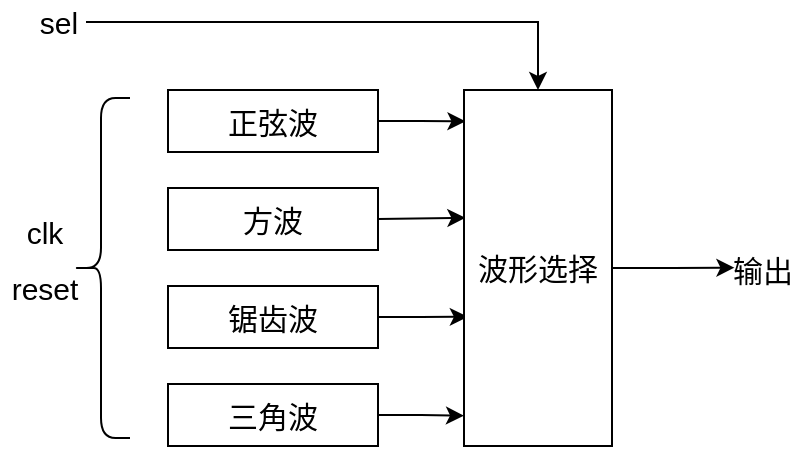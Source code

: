 <mxfile version="14.8.1" type="github">
  <diagram id="EmQxWOLAP1KOGbFc_6uW" name="第 1 页">
    <mxGraphModel dx="652" dy="372" grid="0" gridSize="10" guides="1" tooltips="1" connect="1" arrows="1" fold="1" page="1" pageScale="1" pageWidth="850" pageHeight="1100" math="0" shadow="0">
      <root>
        <mxCell id="0" />
        <mxCell id="1" parent="0" />
        <mxCell id="tdaSqgqJv0ToJrnUqmQ8-7" style="edgeStyle=orthogonalEdgeStyle;rounded=0;orthogonalLoop=1;jettySize=auto;html=1;exitX=1;exitY=0.5;exitDx=0;exitDy=0;entryX=0.01;entryY=0.088;entryDx=0;entryDy=0;entryPerimeter=0;fontSize=15;" edge="1" parent="1" source="tdaSqgqJv0ToJrnUqmQ8-1" target="tdaSqgqJv0ToJrnUqmQ8-5">
          <mxGeometry relative="1" as="geometry" />
        </mxCell>
        <mxCell id="tdaSqgqJv0ToJrnUqmQ8-1" value="正弦波" style="rounded=0;whiteSpace=wrap;html=1;fontSize=15;" vertex="1" parent="1">
          <mxGeometry x="277" y="195" width="105" height="31" as="geometry" />
        </mxCell>
        <mxCell id="tdaSqgqJv0ToJrnUqmQ8-8" style="edgeStyle=orthogonalEdgeStyle;rounded=0;orthogonalLoop=1;jettySize=auto;html=1;exitX=1;exitY=0.5;exitDx=0;exitDy=0;entryX=0.01;entryY=0.359;entryDx=0;entryDy=0;entryPerimeter=0;fontSize=15;" edge="1" parent="1" source="tdaSqgqJv0ToJrnUqmQ8-2" target="tdaSqgqJv0ToJrnUqmQ8-5">
          <mxGeometry relative="1" as="geometry">
            <Array as="points">
              <mxPoint x="426" y="260" />
            </Array>
          </mxGeometry>
        </mxCell>
        <mxCell id="tdaSqgqJv0ToJrnUqmQ8-2" value="方波" style="rounded=0;whiteSpace=wrap;html=1;fontSize=15;" vertex="1" parent="1">
          <mxGeometry x="277" y="244" width="105" height="31" as="geometry" />
        </mxCell>
        <mxCell id="tdaSqgqJv0ToJrnUqmQ8-11" style="edgeStyle=orthogonalEdgeStyle;rounded=0;orthogonalLoop=1;jettySize=auto;html=1;exitX=1;exitY=0.5;exitDx=0;exitDy=0;entryX=0.026;entryY=0.637;entryDx=0;entryDy=0;entryPerimeter=0;fontSize=15;" edge="1" parent="1" source="tdaSqgqJv0ToJrnUqmQ8-3" target="tdaSqgqJv0ToJrnUqmQ8-5">
          <mxGeometry relative="1" as="geometry" />
        </mxCell>
        <mxCell id="tdaSqgqJv0ToJrnUqmQ8-3" value="锯齿波" style="rounded=0;whiteSpace=wrap;html=1;fontSize=15;" vertex="1" parent="1">
          <mxGeometry x="277" y="293" width="105" height="31" as="geometry" />
        </mxCell>
        <mxCell id="tdaSqgqJv0ToJrnUqmQ8-10" style="edgeStyle=orthogonalEdgeStyle;rounded=0;orthogonalLoop=1;jettySize=auto;html=1;exitX=1;exitY=0.5;exitDx=0;exitDy=0;entryX=0;entryY=0.915;entryDx=0;entryDy=0;entryPerimeter=0;fontSize=15;" edge="1" parent="1" source="tdaSqgqJv0ToJrnUqmQ8-4" target="tdaSqgqJv0ToJrnUqmQ8-5">
          <mxGeometry relative="1" as="geometry" />
        </mxCell>
        <mxCell id="tdaSqgqJv0ToJrnUqmQ8-4" value="三角波" style="rounded=0;whiteSpace=wrap;html=1;fontSize=15;" vertex="1" parent="1">
          <mxGeometry x="277" y="342" width="105" height="31" as="geometry" />
        </mxCell>
        <mxCell id="tdaSqgqJv0ToJrnUqmQ8-14" style="edgeStyle=orthogonalEdgeStyle;rounded=0;orthogonalLoop=1;jettySize=auto;html=1;exitX=1;exitY=0.5;exitDx=0;exitDy=0;fontSize=15;" edge="1" parent="1" source="tdaSqgqJv0ToJrnUqmQ8-5">
          <mxGeometry relative="1" as="geometry">
            <mxPoint x="560.222" y="283.833" as="targetPoint" />
          </mxGeometry>
        </mxCell>
        <mxCell id="tdaSqgqJv0ToJrnUqmQ8-5" value="波形选择" style="rounded=0;whiteSpace=wrap;html=1;fontSize=15;" vertex="1" parent="1">
          <mxGeometry x="425" y="195" width="74" height="178" as="geometry" />
        </mxCell>
        <mxCell id="tdaSqgqJv0ToJrnUqmQ8-13" style="edgeStyle=orthogonalEdgeStyle;rounded=0;orthogonalLoop=1;jettySize=auto;html=1;entryX=0.5;entryY=0;entryDx=0;entryDy=0;fontSize=15;" edge="1" parent="1" source="tdaSqgqJv0ToJrnUqmQ8-12" target="tdaSqgqJv0ToJrnUqmQ8-5">
          <mxGeometry relative="1" as="geometry" />
        </mxCell>
        <mxCell id="tdaSqgqJv0ToJrnUqmQ8-12" value="sel" style="text;html=1;align=center;verticalAlign=middle;resizable=0;points=[];autosize=1;strokeColor=none;fontSize=15;" vertex="1" parent="1">
          <mxGeometry x="207" y="150" width="29" height="22" as="geometry" />
        </mxCell>
        <mxCell id="tdaSqgqJv0ToJrnUqmQ8-15" value="输出" style="text;html=1;align=center;verticalAlign=middle;resizable=0;points=[];autosize=1;strokeColor=none;fontSize=15;" vertex="1" parent="1">
          <mxGeometry x="554" y="274" width="40" height="22" as="geometry" />
        </mxCell>
        <mxCell id="tdaSqgqJv0ToJrnUqmQ8-21" value="&lt;font style=&quot;font-size: 15px&quot;&gt;clk&lt;br&gt;reset&lt;br&gt;&lt;/font&gt;" style="text;html=1;align=center;verticalAlign=middle;resizable=0;points=[];autosize=1;strokeColor=none;fontSize=23;" vertex="1" parent="1">
          <mxGeometry x="193" y="244" width="43" height="67" as="geometry" />
        </mxCell>
        <mxCell id="tdaSqgqJv0ToJrnUqmQ8-28" value="" style="shape=curlyBracket;whiteSpace=wrap;html=1;rounded=1;fontSize=23;size=0.5;" vertex="1" parent="1">
          <mxGeometry x="229" y="199" width="29" height="170" as="geometry" />
        </mxCell>
      </root>
    </mxGraphModel>
  </diagram>
</mxfile>
